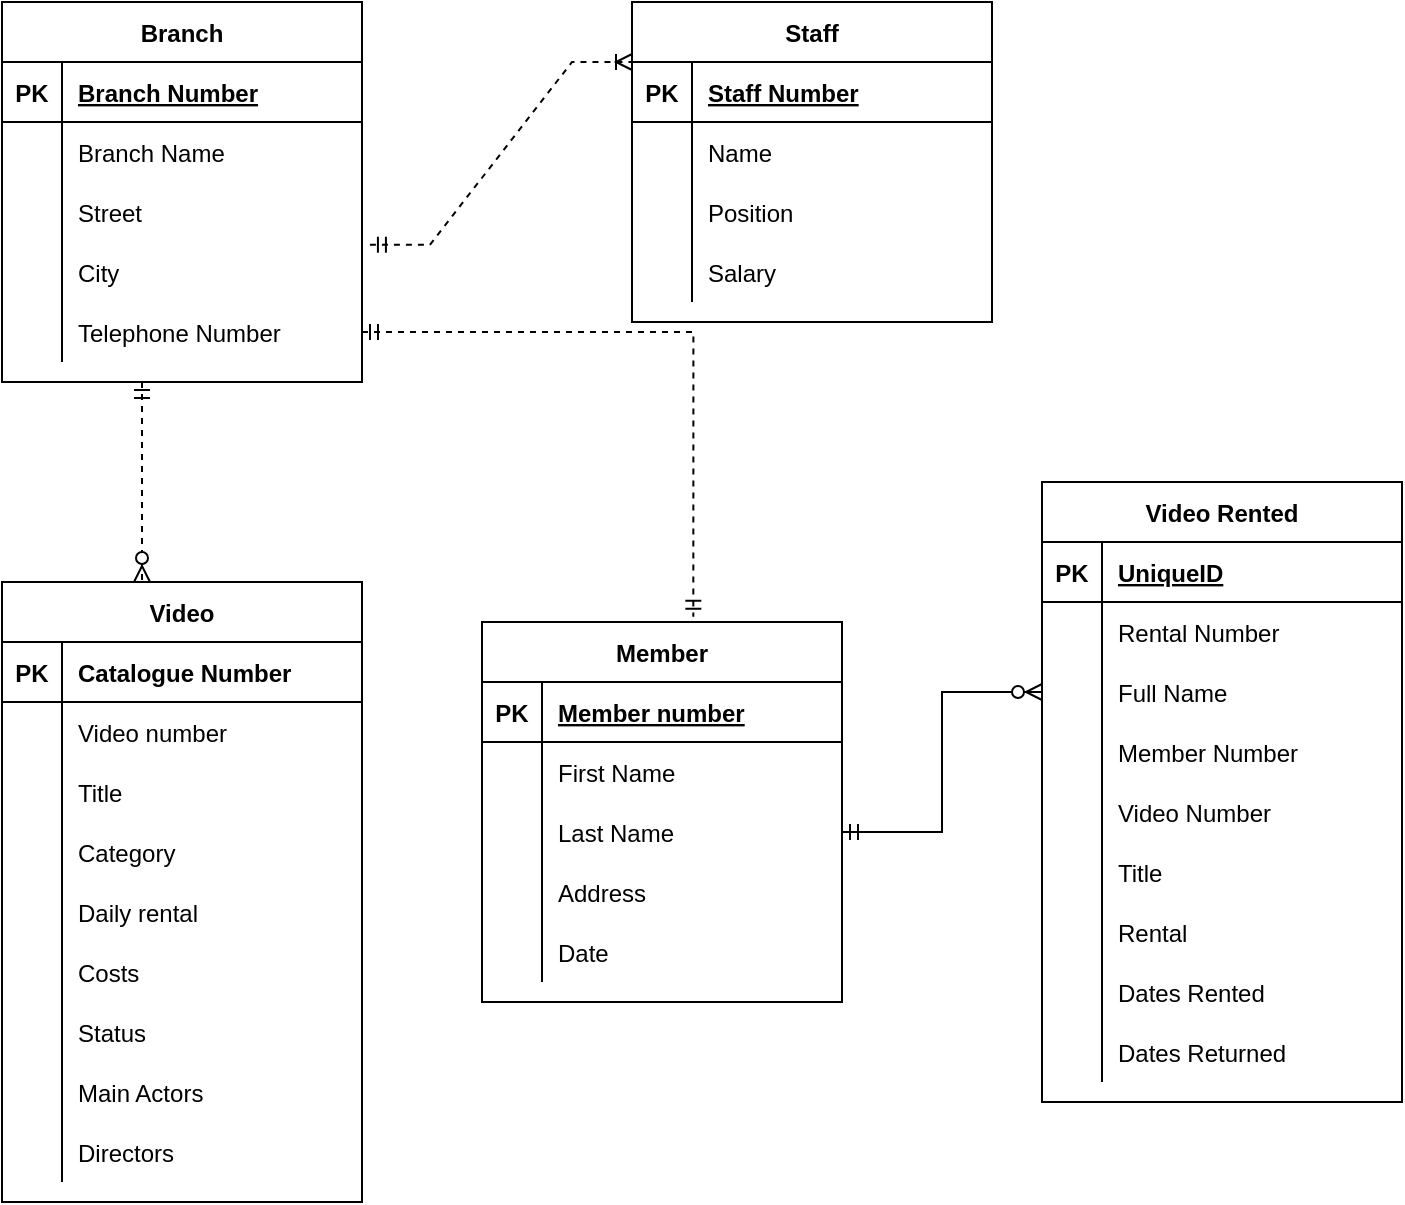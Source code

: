 <mxfile version="20.3.6" type="device"><diagram id="KfTsN2HuhyfNYuioUuNb" name="Page-1"><mxGraphModel dx="1038" dy="579" grid="1" gridSize="10" guides="1" tooltips="1" connect="1" arrows="1" fold="1" page="1" pageScale="1" pageWidth="850" pageHeight="1100" math="0" shadow="0"><root><mxCell id="0"/><mxCell id="1" parent="0"/><mxCell id="wT6yX6WoOtNv37WbYR0N-1" value="Branch" style="shape=table;startSize=30;container=1;collapsible=1;childLayout=tableLayout;fixedRows=1;rowLines=0;fontStyle=1;align=center;resizeLast=1;" vertex="1" parent="1"><mxGeometry x="110" y="40" width="180" height="190" as="geometry"><mxRectangle x="110" y="80" width="80" height="30" as="alternateBounds"/></mxGeometry></mxCell><mxCell id="wT6yX6WoOtNv37WbYR0N-2" value="" style="shape=tableRow;horizontal=0;startSize=0;swimlaneHead=0;swimlaneBody=0;fillColor=none;collapsible=0;dropTarget=0;points=[[0,0.5],[1,0.5]];portConstraint=eastwest;top=0;left=0;right=0;bottom=1;" vertex="1" parent="wT6yX6WoOtNv37WbYR0N-1"><mxGeometry y="30" width="180" height="30" as="geometry"/></mxCell><mxCell id="wT6yX6WoOtNv37WbYR0N-3" value="PK" style="shape=partialRectangle;connectable=0;fillColor=none;top=0;left=0;bottom=0;right=0;fontStyle=1;overflow=hidden;" vertex="1" parent="wT6yX6WoOtNv37WbYR0N-2"><mxGeometry width="30" height="30" as="geometry"><mxRectangle width="30" height="30" as="alternateBounds"/></mxGeometry></mxCell><mxCell id="wT6yX6WoOtNv37WbYR0N-4" value="Branch Number" style="shape=partialRectangle;connectable=0;fillColor=none;top=0;left=0;bottom=0;right=0;align=left;spacingLeft=6;fontStyle=5;overflow=hidden;" vertex="1" parent="wT6yX6WoOtNv37WbYR0N-2"><mxGeometry x="30" width="150" height="30" as="geometry"><mxRectangle width="150" height="30" as="alternateBounds"/></mxGeometry></mxCell><mxCell id="wT6yX6WoOtNv37WbYR0N-5" value="" style="shape=tableRow;horizontal=0;startSize=0;swimlaneHead=0;swimlaneBody=0;fillColor=none;collapsible=0;dropTarget=0;points=[[0,0.5],[1,0.5]];portConstraint=eastwest;top=0;left=0;right=0;bottom=0;" vertex="1" parent="wT6yX6WoOtNv37WbYR0N-1"><mxGeometry y="60" width="180" height="30" as="geometry"/></mxCell><mxCell id="wT6yX6WoOtNv37WbYR0N-6" value="" style="shape=partialRectangle;connectable=0;fillColor=none;top=0;left=0;bottom=0;right=0;editable=1;overflow=hidden;" vertex="1" parent="wT6yX6WoOtNv37WbYR0N-5"><mxGeometry width="30" height="30" as="geometry"><mxRectangle width="30" height="30" as="alternateBounds"/></mxGeometry></mxCell><mxCell id="wT6yX6WoOtNv37WbYR0N-7" value="Branch Name" style="shape=partialRectangle;connectable=0;fillColor=none;top=0;left=0;bottom=0;right=0;align=left;spacingLeft=6;overflow=hidden;" vertex="1" parent="wT6yX6WoOtNv37WbYR0N-5"><mxGeometry x="30" width="150" height="30" as="geometry"><mxRectangle width="150" height="30" as="alternateBounds"/></mxGeometry></mxCell><mxCell id="wT6yX6WoOtNv37WbYR0N-8" value="" style="shape=tableRow;horizontal=0;startSize=0;swimlaneHead=0;swimlaneBody=0;fillColor=none;collapsible=0;dropTarget=0;points=[[0,0.5],[1,0.5]];portConstraint=eastwest;top=0;left=0;right=0;bottom=0;" vertex="1" parent="wT6yX6WoOtNv37WbYR0N-1"><mxGeometry y="90" width="180" height="30" as="geometry"/></mxCell><mxCell id="wT6yX6WoOtNv37WbYR0N-9" value="" style="shape=partialRectangle;connectable=0;fillColor=none;top=0;left=0;bottom=0;right=0;editable=1;overflow=hidden;" vertex="1" parent="wT6yX6WoOtNv37WbYR0N-8"><mxGeometry width="30" height="30" as="geometry"><mxRectangle width="30" height="30" as="alternateBounds"/></mxGeometry></mxCell><mxCell id="wT6yX6WoOtNv37WbYR0N-10" value="Street" style="shape=partialRectangle;connectable=0;fillColor=none;top=0;left=0;bottom=0;right=0;align=left;spacingLeft=6;overflow=hidden;" vertex="1" parent="wT6yX6WoOtNv37WbYR0N-8"><mxGeometry x="30" width="150" height="30" as="geometry"><mxRectangle width="150" height="30" as="alternateBounds"/></mxGeometry></mxCell><mxCell id="wT6yX6WoOtNv37WbYR0N-40" value="" style="shape=tableRow;horizontal=0;startSize=0;swimlaneHead=0;swimlaneBody=0;fillColor=none;collapsible=0;dropTarget=0;points=[[0,0.5],[1,0.5]];portConstraint=eastwest;top=0;left=0;right=0;bottom=0;" vertex="1" parent="wT6yX6WoOtNv37WbYR0N-1"><mxGeometry y="120" width="180" height="30" as="geometry"/></mxCell><mxCell id="wT6yX6WoOtNv37WbYR0N-41" value="" style="shape=partialRectangle;connectable=0;fillColor=none;top=0;left=0;bottom=0;right=0;editable=1;overflow=hidden;" vertex="1" parent="wT6yX6WoOtNv37WbYR0N-40"><mxGeometry width="30" height="30" as="geometry"><mxRectangle width="30" height="30" as="alternateBounds"/></mxGeometry></mxCell><mxCell id="wT6yX6WoOtNv37WbYR0N-42" value="City" style="shape=partialRectangle;connectable=0;fillColor=none;top=0;left=0;bottom=0;right=0;align=left;spacingLeft=6;overflow=hidden;" vertex="1" parent="wT6yX6WoOtNv37WbYR0N-40"><mxGeometry x="30" width="150" height="30" as="geometry"><mxRectangle width="150" height="30" as="alternateBounds"/></mxGeometry></mxCell><mxCell id="wT6yX6WoOtNv37WbYR0N-11" value="" style="shape=tableRow;horizontal=0;startSize=0;swimlaneHead=0;swimlaneBody=0;fillColor=none;collapsible=0;dropTarget=0;points=[[0,0.5],[1,0.5]];portConstraint=eastwest;top=0;left=0;right=0;bottom=0;" vertex="1" parent="wT6yX6WoOtNv37WbYR0N-1"><mxGeometry y="150" width="180" height="30" as="geometry"/></mxCell><mxCell id="wT6yX6WoOtNv37WbYR0N-12" value="" style="shape=partialRectangle;connectable=0;fillColor=none;top=0;left=0;bottom=0;right=0;editable=1;overflow=hidden;" vertex="1" parent="wT6yX6WoOtNv37WbYR0N-11"><mxGeometry width="30" height="30" as="geometry"><mxRectangle width="30" height="30" as="alternateBounds"/></mxGeometry></mxCell><mxCell id="wT6yX6WoOtNv37WbYR0N-13" value="Telephone Number" style="shape=partialRectangle;connectable=0;fillColor=none;top=0;left=0;bottom=0;right=0;align=left;spacingLeft=6;overflow=hidden;" vertex="1" parent="wT6yX6WoOtNv37WbYR0N-11"><mxGeometry x="30" width="150" height="30" as="geometry"><mxRectangle width="150" height="30" as="alternateBounds"/></mxGeometry></mxCell><mxCell id="wT6yX6WoOtNv37WbYR0N-43" value="Staff" style="shape=table;startSize=30;container=1;collapsible=1;childLayout=tableLayout;fixedRows=1;rowLines=0;fontStyle=1;align=center;resizeLast=1;" vertex="1" parent="1"><mxGeometry x="425" y="40" width="180" height="160" as="geometry"/></mxCell><mxCell id="wT6yX6WoOtNv37WbYR0N-44" value="" style="shape=tableRow;horizontal=0;startSize=0;swimlaneHead=0;swimlaneBody=0;fillColor=none;collapsible=0;dropTarget=0;points=[[0,0.5],[1,0.5]];portConstraint=eastwest;top=0;left=0;right=0;bottom=1;" vertex="1" parent="wT6yX6WoOtNv37WbYR0N-43"><mxGeometry y="30" width="180" height="30" as="geometry"/></mxCell><mxCell id="wT6yX6WoOtNv37WbYR0N-45" value="PK" style="shape=partialRectangle;connectable=0;fillColor=none;top=0;left=0;bottom=0;right=0;fontStyle=1;overflow=hidden;" vertex="1" parent="wT6yX6WoOtNv37WbYR0N-44"><mxGeometry width="30" height="30" as="geometry"><mxRectangle width="30" height="30" as="alternateBounds"/></mxGeometry></mxCell><mxCell id="wT6yX6WoOtNv37WbYR0N-46" value="Staff Number" style="shape=partialRectangle;connectable=0;fillColor=none;top=0;left=0;bottom=0;right=0;align=left;spacingLeft=6;fontStyle=5;overflow=hidden;" vertex="1" parent="wT6yX6WoOtNv37WbYR0N-44"><mxGeometry x="30" width="150" height="30" as="geometry"><mxRectangle width="150" height="30" as="alternateBounds"/></mxGeometry></mxCell><mxCell id="wT6yX6WoOtNv37WbYR0N-47" value="" style="shape=tableRow;horizontal=0;startSize=0;swimlaneHead=0;swimlaneBody=0;fillColor=none;collapsible=0;dropTarget=0;points=[[0,0.5],[1,0.5]];portConstraint=eastwest;top=0;left=0;right=0;bottom=0;" vertex="1" parent="wT6yX6WoOtNv37WbYR0N-43"><mxGeometry y="60" width="180" height="30" as="geometry"/></mxCell><mxCell id="wT6yX6WoOtNv37WbYR0N-48" value="" style="shape=partialRectangle;connectable=0;fillColor=none;top=0;left=0;bottom=0;right=0;editable=1;overflow=hidden;" vertex="1" parent="wT6yX6WoOtNv37WbYR0N-47"><mxGeometry width="30" height="30" as="geometry"><mxRectangle width="30" height="30" as="alternateBounds"/></mxGeometry></mxCell><mxCell id="wT6yX6WoOtNv37WbYR0N-49" value="Name" style="shape=partialRectangle;connectable=0;fillColor=none;top=0;left=0;bottom=0;right=0;align=left;spacingLeft=6;overflow=hidden;" vertex="1" parent="wT6yX6WoOtNv37WbYR0N-47"><mxGeometry x="30" width="150" height="30" as="geometry"><mxRectangle width="150" height="30" as="alternateBounds"/></mxGeometry></mxCell><mxCell id="wT6yX6WoOtNv37WbYR0N-50" value="" style="shape=tableRow;horizontal=0;startSize=0;swimlaneHead=0;swimlaneBody=0;fillColor=none;collapsible=0;dropTarget=0;points=[[0,0.5],[1,0.5]];portConstraint=eastwest;top=0;left=0;right=0;bottom=0;" vertex="1" parent="wT6yX6WoOtNv37WbYR0N-43"><mxGeometry y="90" width="180" height="30" as="geometry"/></mxCell><mxCell id="wT6yX6WoOtNv37WbYR0N-51" value="" style="shape=partialRectangle;connectable=0;fillColor=none;top=0;left=0;bottom=0;right=0;editable=1;overflow=hidden;" vertex="1" parent="wT6yX6WoOtNv37WbYR0N-50"><mxGeometry width="30" height="30" as="geometry"><mxRectangle width="30" height="30" as="alternateBounds"/></mxGeometry></mxCell><mxCell id="wT6yX6WoOtNv37WbYR0N-52" value="Position" style="shape=partialRectangle;connectable=0;fillColor=none;top=0;left=0;bottom=0;right=0;align=left;spacingLeft=6;overflow=hidden;" vertex="1" parent="wT6yX6WoOtNv37WbYR0N-50"><mxGeometry x="30" width="150" height="30" as="geometry"><mxRectangle width="150" height="30" as="alternateBounds"/></mxGeometry></mxCell><mxCell id="wT6yX6WoOtNv37WbYR0N-53" value="" style="shape=tableRow;horizontal=0;startSize=0;swimlaneHead=0;swimlaneBody=0;fillColor=none;collapsible=0;dropTarget=0;points=[[0,0.5],[1,0.5]];portConstraint=eastwest;top=0;left=0;right=0;bottom=0;" vertex="1" parent="wT6yX6WoOtNv37WbYR0N-43"><mxGeometry y="120" width="180" height="30" as="geometry"/></mxCell><mxCell id="wT6yX6WoOtNv37WbYR0N-54" value="" style="shape=partialRectangle;connectable=0;fillColor=none;top=0;left=0;bottom=0;right=0;editable=1;overflow=hidden;" vertex="1" parent="wT6yX6WoOtNv37WbYR0N-53"><mxGeometry width="30" height="30" as="geometry"><mxRectangle width="30" height="30" as="alternateBounds"/></mxGeometry></mxCell><mxCell id="wT6yX6WoOtNv37WbYR0N-55" value="Salary" style="shape=partialRectangle;connectable=0;fillColor=none;top=0;left=0;bottom=0;right=0;align=left;spacingLeft=6;overflow=hidden;" vertex="1" parent="wT6yX6WoOtNv37WbYR0N-53"><mxGeometry x="30" width="150" height="30" as="geometry"><mxRectangle width="150" height="30" as="alternateBounds"/></mxGeometry></mxCell><mxCell id="wT6yX6WoOtNv37WbYR0N-56" value="Video" style="shape=table;startSize=30;container=1;collapsible=1;childLayout=tableLayout;fixedRows=1;rowLines=0;fontStyle=1;align=center;resizeLast=1;" vertex="1" parent="1"><mxGeometry x="110" y="330" width="180" height="310" as="geometry"/></mxCell><mxCell id="wT6yX6WoOtNv37WbYR0N-57" value="" style="shape=tableRow;horizontal=0;startSize=0;swimlaneHead=0;swimlaneBody=0;fillColor=none;collapsible=0;dropTarget=0;points=[[0,0.5],[1,0.5]];portConstraint=eastwest;top=0;left=0;right=0;bottom=1;" vertex="1" parent="wT6yX6WoOtNv37WbYR0N-56"><mxGeometry y="30" width="180" height="30" as="geometry"/></mxCell><mxCell id="wT6yX6WoOtNv37WbYR0N-58" value="PK" style="shape=partialRectangle;connectable=0;fillColor=none;top=0;left=0;bottom=0;right=0;fontStyle=1;overflow=hidden;" vertex="1" parent="wT6yX6WoOtNv37WbYR0N-57"><mxGeometry width="30" height="30" as="geometry"><mxRectangle width="30" height="30" as="alternateBounds"/></mxGeometry></mxCell><mxCell id="wT6yX6WoOtNv37WbYR0N-59" value="Catalogue Number" style="shape=partialRectangle;connectable=0;fillColor=none;top=0;left=0;bottom=0;right=0;align=left;spacingLeft=6;fontStyle=1;overflow=hidden;" vertex="1" parent="wT6yX6WoOtNv37WbYR0N-57"><mxGeometry x="30" width="150" height="30" as="geometry"><mxRectangle width="150" height="30" as="alternateBounds"/></mxGeometry></mxCell><mxCell id="wT6yX6WoOtNv37WbYR0N-60" value="" style="shape=tableRow;horizontal=0;startSize=0;swimlaneHead=0;swimlaneBody=0;fillColor=none;collapsible=0;dropTarget=0;points=[[0,0.5],[1,0.5]];portConstraint=eastwest;top=0;left=0;right=0;bottom=0;" vertex="1" parent="wT6yX6WoOtNv37WbYR0N-56"><mxGeometry y="60" width="180" height="30" as="geometry"/></mxCell><mxCell id="wT6yX6WoOtNv37WbYR0N-61" value="" style="shape=partialRectangle;connectable=0;fillColor=none;top=0;left=0;bottom=0;right=0;editable=1;overflow=hidden;" vertex="1" parent="wT6yX6WoOtNv37WbYR0N-60"><mxGeometry width="30" height="30" as="geometry"><mxRectangle width="30" height="30" as="alternateBounds"/></mxGeometry></mxCell><mxCell id="wT6yX6WoOtNv37WbYR0N-62" value="Video number" style="shape=partialRectangle;connectable=0;fillColor=none;top=0;left=0;bottom=0;right=0;align=left;spacingLeft=6;overflow=hidden;" vertex="1" parent="wT6yX6WoOtNv37WbYR0N-60"><mxGeometry x="30" width="150" height="30" as="geometry"><mxRectangle width="150" height="30" as="alternateBounds"/></mxGeometry></mxCell><mxCell id="wT6yX6WoOtNv37WbYR0N-63" value="" style="shape=tableRow;horizontal=0;startSize=0;swimlaneHead=0;swimlaneBody=0;fillColor=none;collapsible=0;dropTarget=0;points=[[0,0.5],[1,0.5]];portConstraint=eastwest;top=0;left=0;right=0;bottom=0;" vertex="1" parent="wT6yX6WoOtNv37WbYR0N-56"><mxGeometry y="90" width="180" height="30" as="geometry"/></mxCell><mxCell id="wT6yX6WoOtNv37WbYR0N-64" value="" style="shape=partialRectangle;connectable=0;fillColor=none;top=0;left=0;bottom=0;right=0;editable=1;overflow=hidden;" vertex="1" parent="wT6yX6WoOtNv37WbYR0N-63"><mxGeometry width="30" height="30" as="geometry"><mxRectangle width="30" height="30" as="alternateBounds"/></mxGeometry></mxCell><mxCell id="wT6yX6WoOtNv37WbYR0N-65" value="Title" style="shape=partialRectangle;connectable=0;fillColor=none;top=0;left=0;bottom=0;right=0;align=left;spacingLeft=6;overflow=hidden;" vertex="1" parent="wT6yX6WoOtNv37WbYR0N-63"><mxGeometry x="30" width="150" height="30" as="geometry"><mxRectangle width="150" height="30" as="alternateBounds"/></mxGeometry></mxCell><mxCell id="wT6yX6WoOtNv37WbYR0N-69" value="" style="shape=tableRow;horizontal=0;startSize=0;swimlaneHead=0;swimlaneBody=0;fillColor=none;collapsible=0;dropTarget=0;points=[[0,0.5],[1,0.5]];portConstraint=eastwest;top=0;left=0;right=0;bottom=0;" vertex="1" parent="wT6yX6WoOtNv37WbYR0N-56"><mxGeometry y="120" width="180" height="30" as="geometry"/></mxCell><mxCell id="wT6yX6WoOtNv37WbYR0N-70" value="" style="shape=partialRectangle;connectable=0;fillColor=none;top=0;left=0;bottom=0;right=0;editable=1;overflow=hidden;" vertex="1" parent="wT6yX6WoOtNv37WbYR0N-69"><mxGeometry width="30" height="30" as="geometry"><mxRectangle width="30" height="30" as="alternateBounds"/></mxGeometry></mxCell><mxCell id="wT6yX6WoOtNv37WbYR0N-71" value="Category" style="shape=partialRectangle;connectable=0;fillColor=none;top=0;left=0;bottom=0;right=0;align=left;spacingLeft=6;overflow=hidden;" vertex="1" parent="wT6yX6WoOtNv37WbYR0N-69"><mxGeometry x="30" width="150" height="30" as="geometry"><mxRectangle width="150" height="30" as="alternateBounds"/></mxGeometry></mxCell><mxCell id="wT6yX6WoOtNv37WbYR0N-72" value="" style="shape=tableRow;horizontal=0;startSize=0;swimlaneHead=0;swimlaneBody=0;fillColor=none;collapsible=0;dropTarget=0;points=[[0,0.5],[1,0.5]];portConstraint=eastwest;top=0;left=0;right=0;bottom=0;" vertex="1" parent="wT6yX6WoOtNv37WbYR0N-56"><mxGeometry y="150" width="180" height="30" as="geometry"/></mxCell><mxCell id="wT6yX6WoOtNv37WbYR0N-73" value="" style="shape=partialRectangle;connectable=0;fillColor=none;top=0;left=0;bottom=0;right=0;editable=1;overflow=hidden;" vertex="1" parent="wT6yX6WoOtNv37WbYR0N-72"><mxGeometry width="30" height="30" as="geometry"><mxRectangle width="30" height="30" as="alternateBounds"/></mxGeometry></mxCell><mxCell id="wT6yX6WoOtNv37WbYR0N-74" value="Daily rental" style="shape=partialRectangle;connectable=0;fillColor=none;top=0;left=0;bottom=0;right=0;align=left;spacingLeft=6;overflow=hidden;" vertex="1" parent="wT6yX6WoOtNv37WbYR0N-72"><mxGeometry x="30" width="150" height="30" as="geometry"><mxRectangle width="150" height="30" as="alternateBounds"/></mxGeometry></mxCell><mxCell id="wT6yX6WoOtNv37WbYR0N-75" value="" style="shape=tableRow;horizontal=0;startSize=0;swimlaneHead=0;swimlaneBody=0;fillColor=none;collapsible=0;dropTarget=0;points=[[0,0.5],[1,0.5]];portConstraint=eastwest;top=0;left=0;right=0;bottom=0;" vertex="1" parent="wT6yX6WoOtNv37WbYR0N-56"><mxGeometry y="180" width="180" height="30" as="geometry"/></mxCell><mxCell id="wT6yX6WoOtNv37WbYR0N-76" value="" style="shape=partialRectangle;connectable=0;fillColor=none;top=0;left=0;bottom=0;right=0;editable=1;overflow=hidden;" vertex="1" parent="wT6yX6WoOtNv37WbYR0N-75"><mxGeometry width="30" height="30" as="geometry"><mxRectangle width="30" height="30" as="alternateBounds"/></mxGeometry></mxCell><mxCell id="wT6yX6WoOtNv37WbYR0N-77" value="Costs" style="shape=partialRectangle;connectable=0;fillColor=none;top=0;left=0;bottom=0;right=0;align=left;spacingLeft=6;overflow=hidden;" vertex="1" parent="wT6yX6WoOtNv37WbYR0N-75"><mxGeometry x="30" width="150" height="30" as="geometry"><mxRectangle width="150" height="30" as="alternateBounds"/></mxGeometry></mxCell><mxCell id="wT6yX6WoOtNv37WbYR0N-66" value="" style="shape=tableRow;horizontal=0;startSize=0;swimlaneHead=0;swimlaneBody=0;fillColor=none;collapsible=0;dropTarget=0;points=[[0,0.5],[1,0.5]];portConstraint=eastwest;top=0;left=0;right=0;bottom=0;" vertex="1" parent="wT6yX6WoOtNv37WbYR0N-56"><mxGeometry y="210" width="180" height="30" as="geometry"/></mxCell><mxCell id="wT6yX6WoOtNv37WbYR0N-67" value="" style="shape=partialRectangle;connectable=0;fillColor=none;top=0;left=0;bottom=0;right=0;editable=1;overflow=hidden;" vertex="1" parent="wT6yX6WoOtNv37WbYR0N-66"><mxGeometry width="30" height="30" as="geometry"><mxRectangle width="30" height="30" as="alternateBounds"/></mxGeometry></mxCell><mxCell id="wT6yX6WoOtNv37WbYR0N-68" value="Status" style="shape=partialRectangle;connectable=0;fillColor=none;top=0;left=0;bottom=0;right=0;align=left;spacingLeft=6;overflow=hidden;" vertex="1" parent="wT6yX6WoOtNv37WbYR0N-66"><mxGeometry x="30" width="150" height="30" as="geometry"><mxRectangle width="150" height="30" as="alternateBounds"/></mxGeometry></mxCell><mxCell id="wT6yX6WoOtNv37WbYR0N-78" value="" style="shape=tableRow;horizontal=0;startSize=0;swimlaneHead=0;swimlaneBody=0;fillColor=none;collapsible=0;dropTarget=0;points=[[0,0.5],[1,0.5]];portConstraint=eastwest;top=0;left=0;right=0;bottom=0;" vertex="1" parent="wT6yX6WoOtNv37WbYR0N-56"><mxGeometry y="240" width="180" height="30" as="geometry"/></mxCell><mxCell id="wT6yX6WoOtNv37WbYR0N-79" value="" style="shape=partialRectangle;connectable=0;fillColor=none;top=0;left=0;bottom=0;right=0;editable=1;overflow=hidden;" vertex="1" parent="wT6yX6WoOtNv37WbYR0N-78"><mxGeometry width="30" height="30" as="geometry"><mxRectangle width="30" height="30" as="alternateBounds"/></mxGeometry></mxCell><mxCell id="wT6yX6WoOtNv37WbYR0N-80" value="Main Actors" style="shape=partialRectangle;connectable=0;fillColor=none;top=0;left=0;bottom=0;right=0;align=left;spacingLeft=6;overflow=hidden;" vertex="1" parent="wT6yX6WoOtNv37WbYR0N-78"><mxGeometry x="30" width="150" height="30" as="geometry"><mxRectangle width="150" height="30" as="alternateBounds"/></mxGeometry></mxCell><mxCell id="wT6yX6WoOtNv37WbYR0N-81" value="" style="shape=tableRow;horizontal=0;startSize=0;swimlaneHead=0;swimlaneBody=0;fillColor=none;collapsible=0;dropTarget=0;points=[[0,0.5],[1,0.5]];portConstraint=eastwest;top=0;left=0;right=0;bottom=0;" vertex="1" parent="wT6yX6WoOtNv37WbYR0N-56"><mxGeometry y="270" width="180" height="30" as="geometry"/></mxCell><mxCell id="wT6yX6WoOtNv37WbYR0N-82" value="" style="shape=partialRectangle;connectable=0;fillColor=none;top=0;left=0;bottom=0;right=0;editable=1;overflow=hidden;" vertex="1" parent="wT6yX6WoOtNv37WbYR0N-81"><mxGeometry width="30" height="30" as="geometry"><mxRectangle width="30" height="30" as="alternateBounds"/></mxGeometry></mxCell><mxCell id="wT6yX6WoOtNv37WbYR0N-83" value="Directors" style="shape=partialRectangle;connectable=0;fillColor=none;top=0;left=0;bottom=0;right=0;align=left;spacingLeft=6;overflow=hidden;" vertex="1" parent="wT6yX6WoOtNv37WbYR0N-81"><mxGeometry x="30" width="150" height="30" as="geometry"><mxRectangle width="150" height="30" as="alternateBounds"/></mxGeometry></mxCell><mxCell id="wT6yX6WoOtNv37WbYR0N-84" value="Member" style="shape=table;startSize=30;container=1;collapsible=1;childLayout=tableLayout;fixedRows=1;rowLines=0;fontStyle=1;align=center;resizeLast=1;" vertex="1" parent="1"><mxGeometry x="350" y="350" width="180" height="190" as="geometry"/></mxCell><mxCell id="wT6yX6WoOtNv37WbYR0N-85" value="" style="shape=tableRow;horizontal=0;startSize=0;swimlaneHead=0;swimlaneBody=0;fillColor=none;collapsible=0;dropTarget=0;points=[[0,0.5],[1,0.5]];portConstraint=eastwest;top=0;left=0;right=0;bottom=1;" vertex="1" parent="wT6yX6WoOtNv37WbYR0N-84"><mxGeometry y="30" width="180" height="30" as="geometry"/></mxCell><mxCell id="wT6yX6WoOtNv37WbYR0N-86" value="PK" style="shape=partialRectangle;connectable=0;fillColor=none;top=0;left=0;bottom=0;right=0;fontStyle=1;overflow=hidden;" vertex="1" parent="wT6yX6WoOtNv37WbYR0N-85"><mxGeometry width="30" height="30" as="geometry"><mxRectangle width="30" height="30" as="alternateBounds"/></mxGeometry></mxCell><mxCell id="wT6yX6WoOtNv37WbYR0N-87" value="Member number" style="shape=partialRectangle;connectable=0;fillColor=none;top=0;left=0;bottom=0;right=0;align=left;spacingLeft=6;fontStyle=5;overflow=hidden;" vertex="1" parent="wT6yX6WoOtNv37WbYR0N-85"><mxGeometry x="30" width="150" height="30" as="geometry"><mxRectangle width="150" height="30" as="alternateBounds"/></mxGeometry></mxCell><mxCell id="wT6yX6WoOtNv37WbYR0N-88" value="" style="shape=tableRow;horizontal=0;startSize=0;swimlaneHead=0;swimlaneBody=0;fillColor=none;collapsible=0;dropTarget=0;points=[[0,0.5],[1,0.5]];portConstraint=eastwest;top=0;left=0;right=0;bottom=0;" vertex="1" parent="wT6yX6WoOtNv37WbYR0N-84"><mxGeometry y="60" width="180" height="30" as="geometry"/></mxCell><mxCell id="wT6yX6WoOtNv37WbYR0N-89" value="" style="shape=partialRectangle;connectable=0;fillColor=none;top=0;left=0;bottom=0;right=0;editable=1;overflow=hidden;" vertex="1" parent="wT6yX6WoOtNv37WbYR0N-88"><mxGeometry width="30" height="30" as="geometry"><mxRectangle width="30" height="30" as="alternateBounds"/></mxGeometry></mxCell><mxCell id="wT6yX6WoOtNv37WbYR0N-90" value="First Name" style="shape=partialRectangle;connectable=0;fillColor=none;top=0;left=0;bottom=0;right=0;align=left;spacingLeft=6;overflow=hidden;" vertex="1" parent="wT6yX6WoOtNv37WbYR0N-88"><mxGeometry x="30" width="150" height="30" as="geometry"><mxRectangle width="150" height="30" as="alternateBounds"/></mxGeometry></mxCell><mxCell id="wT6yX6WoOtNv37WbYR0N-91" value="" style="shape=tableRow;horizontal=0;startSize=0;swimlaneHead=0;swimlaneBody=0;fillColor=none;collapsible=0;dropTarget=0;points=[[0,0.5],[1,0.5]];portConstraint=eastwest;top=0;left=0;right=0;bottom=0;" vertex="1" parent="wT6yX6WoOtNv37WbYR0N-84"><mxGeometry y="90" width="180" height="30" as="geometry"/></mxCell><mxCell id="wT6yX6WoOtNv37WbYR0N-92" value="" style="shape=partialRectangle;connectable=0;fillColor=none;top=0;left=0;bottom=0;right=0;editable=1;overflow=hidden;" vertex="1" parent="wT6yX6WoOtNv37WbYR0N-91"><mxGeometry width="30" height="30" as="geometry"><mxRectangle width="30" height="30" as="alternateBounds"/></mxGeometry></mxCell><mxCell id="wT6yX6WoOtNv37WbYR0N-93" value="Last Name" style="shape=partialRectangle;connectable=0;fillColor=none;top=0;left=0;bottom=0;right=0;align=left;spacingLeft=6;overflow=hidden;" vertex="1" parent="wT6yX6WoOtNv37WbYR0N-91"><mxGeometry x="30" width="150" height="30" as="geometry"><mxRectangle width="150" height="30" as="alternateBounds"/></mxGeometry></mxCell><mxCell id="wT6yX6WoOtNv37WbYR0N-111" value="" style="shape=tableRow;horizontal=0;startSize=0;swimlaneHead=0;swimlaneBody=0;fillColor=none;collapsible=0;dropTarget=0;points=[[0,0.5],[1,0.5]];portConstraint=eastwest;top=0;left=0;right=0;bottom=0;" vertex="1" parent="wT6yX6WoOtNv37WbYR0N-84"><mxGeometry y="120" width="180" height="30" as="geometry"/></mxCell><mxCell id="wT6yX6WoOtNv37WbYR0N-112" value="" style="shape=partialRectangle;connectable=0;fillColor=none;top=0;left=0;bottom=0;right=0;editable=1;overflow=hidden;" vertex="1" parent="wT6yX6WoOtNv37WbYR0N-111"><mxGeometry width="30" height="30" as="geometry"><mxRectangle width="30" height="30" as="alternateBounds"/></mxGeometry></mxCell><mxCell id="wT6yX6WoOtNv37WbYR0N-113" value="Address" style="shape=partialRectangle;connectable=0;fillColor=none;top=0;left=0;bottom=0;right=0;align=left;spacingLeft=6;overflow=hidden;" vertex="1" parent="wT6yX6WoOtNv37WbYR0N-111"><mxGeometry x="30" width="150" height="30" as="geometry"><mxRectangle width="150" height="30" as="alternateBounds"/></mxGeometry></mxCell><mxCell id="wT6yX6WoOtNv37WbYR0N-94" value="" style="shape=tableRow;horizontal=0;startSize=0;swimlaneHead=0;swimlaneBody=0;fillColor=none;collapsible=0;dropTarget=0;points=[[0,0.5],[1,0.5]];portConstraint=eastwest;top=0;left=0;right=0;bottom=0;" vertex="1" parent="wT6yX6WoOtNv37WbYR0N-84"><mxGeometry y="150" width="180" height="30" as="geometry"/></mxCell><mxCell id="wT6yX6WoOtNv37WbYR0N-95" value="" style="shape=partialRectangle;connectable=0;fillColor=none;top=0;left=0;bottom=0;right=0;editable=1;overflow=hidden;" vertex="1" parent="wT6yX6WoOtNv37WbYR0N-94"><mxGeometry width="30" height="30" as="geometry"><mxRectangle width="30" height="30" as="alternateBounds"/></mxGeometry></mxCell><mxCell id="wT6yX6WoOtNv37WbYR0N-96" value="Date" style="shape=partialRectangle;connectable=0;fillColor=none;top=0;left=0;bottom=0;right=0;align=left;spacingLeft=6;overflow=hidden;" vertex="1" parent="wT6yX6WoOtNv37WbYR0N-94"><mxGeometry x="30" width="150" height="30" as="geometry"><mxRectangle width="150" height="30" as="alternateBounds"/></mxGeometry></mxCell><mxCell id="wT6yX6WoOtNv37WbYR0N-114" value="Video Rented" style="shape=table;startSize=30;container=1;collapsible=1;childLayout=tableLayout;fixedRows=1;rowLines=0;fontStyle=1;align=center;resizeLast=1;" vertex="1" parent="1"><mxGeometry x="630" y="280" width="180" height="310" as="geometry"/></mxCell><mxCell id="wT6yX6WoOtNv37WbYR0N-115" value="" style="shape=tableRow;horizontal=0;startSize=0;swimlaneHead=0;swimlaneBody=0;fillColor=none;collapsible=0;dropTarget=0;points=[[0,0.5],[1,0.5]];portConstraint=eastwest;top=0;left=0;right=0;bottom=1;" vertex="1" parent="wT6yX6WoOtNv37WbYR0N-114"><mxGeometry y="30" width="180" height="30" as="geometry"/></mxCell><mxCell id="wT6yX6WoOtNv37WbYR0N-116" value="PK" style="shape=partialRectangle;connectable=0;fillColor=none;top=0;left=0;bottom=0;right=0;fontStyle=1;overflow=hidden;" vertex="1" parent="wT6yX6WoOtNv37WbYR0N-115"><mxGeometry width="30" height="30" as="geometry"><mxRectangle width="30" height="30" as="alternateBounds"/></mxGeometry></mxCell><mxCell id="wT6yX6WoOtNv37WbYR0N-117" value="UniqueID" style="shape=partialRectangle;connectable=0;fillColor=none;top=0;left=0;bottom=0;right=0;align=left;spacingLeft=6;fontStyle=5;overflow=hidden;" vertex="1" parent="wT6yX6WoOtNv37WbYR0N-115"><mxGeometry x="30" width="150" height="30" as="geometry"><mxRectangle width="150" height="30" as="alternateBounds"/></mxGeometry></mxCell><mxCell id="wT6yX6WoOtNv37WbYR0N-118" value="" style="shape=tableRow;horizontal=0;startSize=0;swimlaneHead=0;swimlaneBody=0;fillColor=none;collapsible=0;dropTarget=0;points=[[0,0.5],[1,0.5]];portConstraint=eastwest;top=0;left=0;right=0;bottom=0;" vertex="1" parent="wT6yX6WoOtNv37WbYR0N-114"><mxGeometry y="60" width="180" height="30" as="geometry"/></mxCell><mxCell id="wT6yX6WoOtNv37WbYR0N-119" value="" style="shape=partialRectangle;connectable=0;fillColor=none;top=0;left=0;bottom=0;right=0;editable=1;overflow=hidden;" vertex="1" parent="wT6yX6WoOtNv37WbYR0N-118"><mxGeometry width="30" height="30" as="geometry"><mxRectangle width="30" height="30" as="alternateBounds"/></mxGeometry></mxCell><mxCell id="wT6yX6WoOtNv37WbYR0N-120" value="Rental Number" style="shape=partialRectangle;connectable=0;fillColor=none;top=0;left=0;bottom=0;right=0;align=left;spacingLeft=6;overflow=hidden;" vertex="1" parent="wT6yX6WoOtNv37WbYR0N-118"><mxGeometry x="30" width="150" height="30" as="geometry"><mxRectangle width="150" height="30" as="alternateBounds"/></mxGeometry></mxCell><mxCell id="wT6yX6WoOtNv37WbYR0N-121" value="" style="shape=tableRow;horizontal=0;startSize=0;swimlaneHead=0;swimlaneBody=0;fillColor=none;collapsible=0;dropTarget=0;points=[[0,0.5],[1,0.5]];portConstraint=eastwest;top=0;left=0;right=0;bottom=0;" vertex="1" parent="wT6yX6WoOtNv37WbYR0N-114"><mxGeometry y="90" width="180" height="30" as="geometry"/></mxCell><mxCell id="wT6yX6WoOtNv37WbYR0N-122" value="" style="shape=partialRectangle;connectable=0;fillColor=none;top=0;left=0;bottom=0;right=0;editable=1;overflow=hidden;" vertex="1" parent="wT6yX6WoOtNv37WbYR0N-121"><mxGeometry width="30" height="30" as="geometry"><mxRectangle width="30" height="30" as="alternateBounds"/></mxGeometry></mxCell><mxCell id="wT6yX6WoOtNv37WbYR0N-123" value="Full Name" style="shape=partialRectangle;connectable=0;fillColor=none;top=0;left=0;bottom=0;right=0;align=left;spacingLeft=6;overflow=hidden;" vertex="1" parent="wT6yX6WoOtNv37WbYR0N-121"><mxGeometry x="30" width="150" height="30" as="geometry"><mxRectangle width="150" height="30" as="alternateBounds"/></mxGeometry></mxCell><mxCell id="wT6yX6WoOtNv37WbYR0N-124" value="" style="shape=tableRow;horizontal=0;startSize=0;swimlaneHead=0;swimlaneBody=0;fillColor=none;collapsible=0;dropTarget=0;points=[[0,0.5],[1,0.5]];portConstraint=eastwest;top=0;left=0;right=0;bottom=0;" vertex="1" parent="wT6yX6WoOtNv37WbYR0N-114"><mxGeometry y="120" width="180" height="30" as="geometry"/></mxCell><mxCell id="wT6yX6WoOtNv37WbYR0N-125" value="" style="shape=partialRectangle;connectable=0;fillColor=none;top=0;left=0;bottom=0;right=0;editable=1;overflow=hidden;" vertex="1" parent="wT6yX6WoOtNv37WbYR0N-124"><mxGeometry width="30" height="30" as="geometry"><mxRectangle width="30" height="30" as="alternateBounds"/></mxGeometry></mxCell><mxCell id="wT6yX6WoOtNv37WbYR0N-126" value="Member Number" style="shape=partialRectangle;connectable=0;fillColor=none;top=0;left=0;bottom=0;right=0;align=left;spacingLeft=6;overflow=hidden;" vertex="1" parent="wT6yX6WoOtNv37WbYR0N-124"><mxGeometry x="30" width="150" height="30" as="geometry"><mxRectangle width="150" height="30" as="alternateBounds"/></mxGeometry></mxCell><mxCell id="wT6yX6WoOtNv37WbYR0N-127" value="" style="shape=tableRow;horizontal=0;startSize=0;swimlaneHead=0;swimlaneBody=0;fillColor=none;collapsible=0;dropTarget=0;points=[[0,0.5],[1,0.5]];portConstraint=eastwest;top=0;left=0;right=0;bottom=0;" vertex="1" parent="wT6yX6WoOtNv37WbYR0N-114"><mxGeometry y="150" width="180" height="30" as="geometry"/></mxCell><mxCell id="wT6yX6WoOtNv37WbYR0N-128" value="" style="shape=partialRectangle;connectable=0;fillColor=none;top=0;left=0;bottom=0;right=0;editable=1;overflow=hidden;" vertex="1" parent="wT6yX6WoOtNv37WbYR0N-127"><mxGeometry width="30" height="30" as="geometry"><mxRectangle width="30" height="30" as="alternateBounds"/></mxGeometry></mxCell><mxCell id="wT6yX6WoOtNv37WbYR0N-129" value="Video Number" style="shape=partialRectangle;connectable=0;fillColor=none;top=0;left=0;bottom=0;right=0;align=left;spacingLeft=6;overflow=hidden;" vertex="1" parent="wT6yX6WoOtNv37WbYR0N-127"><mxGeometry x="30" width="150" height="30" as="geometry"><mxRectangle width="150" height="30" as="alternateBounds"/></mxGeometry></mxCell><mxCell id="wT6yX6WoOtNv37WbYR0N-130" value="" style="shape=tableRow;horizontal=0;startSize=0;swimlaneHead=0;swimlaneBody=0;fillColor=none;collapsible=0;dropTarget=0;points=[[0,0.5],[1,0.5]];portConstraint=eastwest;top=0;left=0;right=0;bottom=0;" vertex="1" parent="wT6yX6WoOtNv37WbYR0N-114"><mxGeometry y="180" width="180" height="30" as="geometry"/></mxCell><mxCell id="wT6yX6WoOtNv37WbYR0N-131" value="" style="shape=partialRectangle;connectable=0;fillColor=none;top=0;left=0;bottom=0;right=0;editable=1;overflow=hidden;" vertex="1" parent="wT6yX6WoOtNv37WbYR0N-130"><mxGeometry width="30" height="30" as="geometry"><mxRectangle width="30" height="30" as="alternateBounds"/></mxGeometry></mxCell><mxCell id="wT6yX6WoOtNv37WbYR0N-132" value="Title" style="shape=partialRectangle;connectable=0;fillColor=none;top=0;left=0;bottom=0;right=0;align=left;spacingLeft=6;overflow=hidden;" vertex="1" parent="wT6yX6WoOtNv37WbYR0N-130"><mxGeometry x="30" width="150" height="30" as="geometry"><mxRectangle width="150" height="30" as="alternateBounds"/></mxGeometry></mxCell><mxCell id="wT6yX6WoOtNv37WbYR0N-133" value="" style="shape=tableRow;horizontal=0;startSize=0;swimlaneHead=0;swimlaneBody=0;fillColor=none;collapsible=0;dropTarget=0;points=[[0,0.5],[1,0.5]];portConstraint=eastwest;top=0;left=0;right=0;bottom=0;" vertex="1" parent="wT6yX6WoOtNv37WbYR0N-114"><mxGeometry y="210" width="180" height="30" as="geometry"/></mxCell><mxCell id="wT6yX6WoOtNv37WbYR0N-134" value="" style="shape=partialRectangle;connectable=0;fillColor=none;top=0;left=0;bottom=0;right=0;editable=1;overflow=hidden;" vertex="1" parent="wT6yX6WoOtNv37WbYR0N-133"><mxGeometry width="30" height="30" as="geometry"><mxRectangle width="30" height="30" as="alternateBounds"/></mxGeometry></mxCell><mxCell id="wT6yX6WoOtNv37WbYR0N-135" value="Rental" style="shape=partialRectangle;connectable=0;fillColor=none;top=0;left=0;bottom=0;right=0;align=left;spacingLeft=6;overflow=hidden;" vertex="1" parent="wT6yX6WoOtNv37WbYR0N-133"><mxGeometry x="30" width="150" height="30" as="geometry"><mxRectangle width="150" height="30" as="alternateBounds"/></mxGeometry></mxCell><mxCell id="wT6yX6WoOtNv37WbYR0N-136" value="" style="shape=tableRow;horizontal=0;startSize=0;swimlaneHead=0;swimlaneBody=0;fillColor=none;collapsible=0;dropTarget=0;points=[[0,0.5],[1,0.5]];portConstraint=eastwest;top=0;left=0;right=0;bottom=0;" vertex="1" parent="wT6yX6WoOtNv37WbYR0N-114"><mxGeometry y="240" width="180" height="30" as="geometry"/></mxCell><mxCell id="wT6yX6WoOtNv37WbYR0N-137" value="" style="shape=partialRectangle;connectable=0;fillColor=none;top=0;left=0;bottom=0;right=0;editable=1;overflow=hidden;" vertex="1" parent="wT6yX6WoOtNv37WbYR0N-136"><mxGeometry width="30" height="30" as="geometry"><mxRectangle width="30" height="30" as="alternateBounds"/></mxGeometry></mxCell><mxCell id="wT6yX6WoOtNv37WbYR0N-138" value="Dates Rented" style="shape=partialRectangle;connectable=0;fillColor=none;top=0;left=0;bottom=0;right=0;align=left;spacingLeft=6;overflow=hidden;" vertex="1" parent="wT6yX6WoOtNv37WbYR0N-136"><mxGeometry x="30" width="150" height="30" as="geometry"><mxRectangle width="150" height="30" as="alternateBounds"/></mxGeometry></mxCell><mxCell id="wT6yX6WoOtNv37WbYR0N-139" value="" style="shape=tableRow;horizontal=0;startSize=0;swimlaneHead=0;swimlaneBody=0;fillColor=none;collapsible=0;dropTarget=0;points=[[0,0.5],[1,0.5]];portConstraint=eastwest;top=0;left=0;right=0;bottom=0;" vertex="1" parent="wT6yX6WoOtNv37WbYR0N-114"><mxGeometry y="270" width="180" height="30" as="geometry"/></mxCell><mxCell id="wT6yX6WoOtNv37WbYR0N-140" value="" style="shape=partialRectangle;connectable=0;fillColor=none;top=0;left=0;bottom=0;right=0;editable=1;overflow=hidden;" vertex="1" parent="wT6yX6WoOtNv37WbYR0N-139"><mxGeometry width="30" height="30" as="geometry"><mxRectangle width="30" height="30" as="alternateBounds"/></mxGeometry></mxCell><mxCell id="wT6yX6WoOtNv37WbYR0N-141" value="Dates Returned" style="shape=partialRectangle;connectable=0;fillColor=none;top=0;left=0;bottom=0;right=0;align=left;spacingLeft=6;overflow=hidden;" vertex="1" parent="wT6yX6WoOtNv37WbYR0N-139"><mxGeometry x="30" width="150" height="30" as="geometry"><mxRectangle width="150" height="30" as="alternateBounds"/></mxGeometry></mxCell><mxCell id="wT6yX6WoOtNv37WbYR0N-143" value="" style="fontSize=12;html=1;endArrow=ERzeroToMany;startArrow=ERmandOne;rounded=0;dashed=1;" edge="1" parent="1"><mxGeometry width="100" height="100" relative="1" as="geometry"><mxPoint x="180" y="230" as="sourcePoint"/><mxPoint x="180" y="330" as="targetPoint"/><Array as="points"/></mxGeometry></mxCell><mxCell id="wT6yX6WoOtNv37WbYR0N-145" value="" style="fontSize=12;html=1;endArrow=ERmandOne;startArrow=ERmandOne;rounded=0;entryX=0.587;entryY=-0.014;entryDx=0;entryDy=0;entryPerimeter=0;exitX=1;exitY=0.5;exitDx=0;exitDy=0;dashed=1;edgeStyle=orthogonalEdgeStyle;" edge="1" parent="1" source="wT6yX6WoOtNv37WbYR0N-11" target="wT6yX6WoOtNv37WbYR0N-84"><mxGeometry width="100" height="100" relative="1" as="geometry"><mxPoint x="370" y="400" as="sourcePoint"/><mxPoint x="470" y="300" as="targetPoint"/></mxGeometry></mxCell><mxCell id="wT6yX6WoOtNv37WbYR0N-146" value="" style="edgeStyle=elbowEdgeStyle;fontSize=12;html=1;endArrow=ERzeroToMany;startArrow=ERmandOne;rounded=0;entryX=0;entryY=0.5;entryDx=0;entryDy=0;exitX=1;exitY=0.5;exitDx=0;exitDy=0;" edge="1" parent="1" source="wT6yX6WoOtNv37WbYR0N-91" target="wT6yX6WoOtNv37WbYR0N-121"><mxGeometry width="100" height="100" relative="1" as="geometry"><mxPoint x="370" y="400" as="sourcePoint"/><mxPoint x="470" y="300" as="targetPoint"/></mxGeometry></mxCell><mxCell id="wT6yX6WoOtNv37WbYR0N-147" value="" style="edgeStyle=entityRelationEdgeStyle;fontSize=12;html=1;endArrow=ERoneToMany;startArrow=ERmandOne;rounded=0;dashed=1;exitX=1.022;exitY=0.047;exitDx=0;exitDy=0;exitPerimeter=0;" edge="1" parent="1" source="wT6yX6WoOtNv37WbYR0N-40"><mxGeometry width="100" height="100" relative="1" as="geometry"><mxPoint x="325" y="170" as="sourcePoint"/><mxPoint x="425" y="70" as="targetPoint"/></mxGeometry></mxCell></root></mxGraphModel></diagram></mxfile>